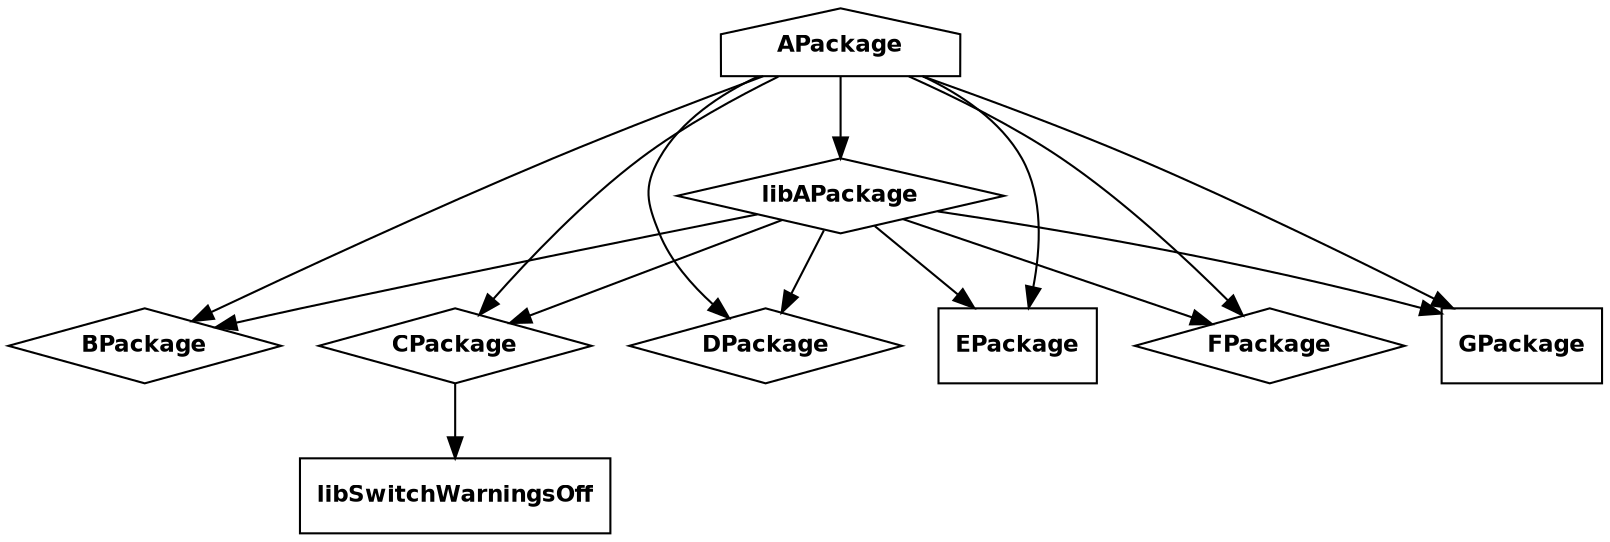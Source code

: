 digraph "CPFTargetDependencyGraph" {
node [
 fontsize = "11", fontname="Helvetica-Bold"
];
    "node95" [ label="APackage" shape="house"];
    "node33" [ label="BPackage" shape="diamond"];
    "node95" -> "node33" // APackage -> BPackage
    "node60" [ label="CPackage" shape="diamond"];
    "node95" -> "node60" // APackage -> CPackage
    "node23" [ label="libSwitchWarningsOff" shape="box"];
    "node60" -> "node23" // CPackage -> libSwitchWarningsOff
    "node73" [ label="DPackage" shape="diamond"];
    "node95" -> "node73" // APackage -> DPackage
    "node85" [ label="EPackage" shape="polygon"];
    "node95" -> "node85" // APackage -> EPackage
    "node42" [ label="FPackage" shape="diamond"];
    "node95" -> "node42" // APackage -> FPackage
    "node51" [ label="GPackage" shape="box"];
    "node95" -> "node51" // APackage -> GPackage
    "node93" [ label="libAPackage" shape="diamond"];
    "node95" -> "node93" // APackage -> libAPackage
    "node93" -> "node33" // libAPackage -> BPackage
    "node93" -> "node60" // libAPackage -> CPackage
    "node93" -> "node73" // libAPackage -> DPackage
    "node93" -> "node85" // libAPackage -> EPackage
    "node93" -> "node42" // libAPackage -> FPackage
    "node93" -> "node51" // libAPackage -> GPackage
}
